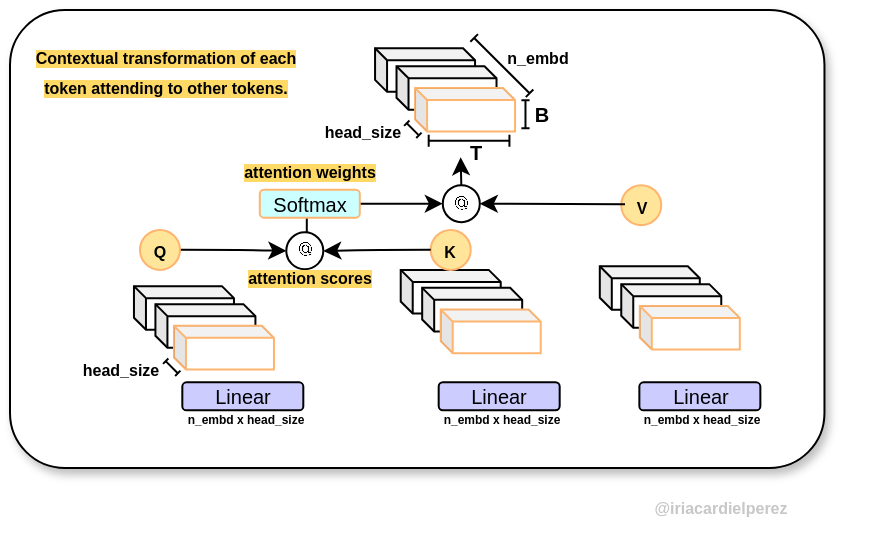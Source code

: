 <mxfile scale="1" border="5">
    <diagram name="Page-1" id="9CptkLMM0ztSRVp6YB5i">
        <mxGraphModel dx="1363" dy="779" grid="0" gridSize="10" guides="1" tooltips="1" connect="1" arrows="1" fold="1" page="1" pageScale="1" pageWidth="827" pageHeight="583" background="#FFFFFF" math="1" shadow="0">
            <root>
                <mxCell id="0"/>
                <mxCell id="1" parent="0"/>
                <mxCell id="IWCZdA42NEQNfxDkU8em-257" value="" style="edgeStyle=orthogonalEdgeStyle;curved=1;rounded=0;orthogonalLoop=1;jettySize=auto;html=1;entryX=0.47;entryY=1.071;entryDx=0;entryDy=0;entryPerimeter=0;" parent="1" edge="1">
                    <mxGeometry relative="1" as="geometry">
                        <mxPoint x="516.31" y="400.28" as="sourcePoint"/>
                    </mxGeometry>
                </mxCell>
                <mxCell id="IWCZdA42NEQNfxDkU8em-532" value="&lt;b style=&quot;&quot;&gt;&lt;font style=&quot;font-size: 8px; color: rgb(199, 199, 199);&quot;&gt;@iriacardielperez&lt;/font&gt;&lt;/b&gt;" style="text;html=1;align=center;verticalAlign=middle;whiteSpace=wrap;rounded=0;rotation=0;" parent="1" vertex="1">
                    <mxGeometry x="300.93" y="244" width="148.77" height="43" as="geometry"/>
                </mxCell>
                <mxCell id="143" value="" style="rounded=1;whiteSpace=wrap;html=1;shadow=1;arcSize=12;" vertex="1" parent="1">
                    <mxGeometry x="20" y="18" width="407.23" height="229" as="geometry"/>
                </mxCell>
                <mxCell id="144" value="" style="shape=cube;whiteSpace=wrap;html=1;boundedLbl=1;backgroundOutline=1;darkOpacity=0.05;darkOpacity2=0.1;size=6;direction=east;rotation=0;" vertex="1" parent="1">
                    <mxGeometry x="215.36" y="147.94" width="50" height="21.81" as="geometry"/>
                </mxCell>
                <mxCell id="145" value="" style="shape=cube;whiteSpace=wrap;html=1;boundedLbl=1;backgroundOutline=1;darkOpacity=0.05;darkOpacity2=0.1;size=6;direction=east;rotation=0;" vertex="1" parent="1">
                    <mxGeometry x="226.09" y="156.93" width="50" height="21.81" as="geometry"/>
                </mxCell>
                <mxCell id="146" value="" style="shape=cube;whiteSpace=wrap;html=1;boundedLbl=1;backgroundOutline=1;darkOpacity=0.05;darkOpacity2=0.1;size=6;direction=east;rotation=0;strokeColor=#FFB570;" vertex="1" parent="1">
                    <mxGeometry x="235.36" y="167.79" width="50" height="21.81" as="geometry"/>
                </mxCell>
                <mxCell id="147" value="" style="shape=cube;whiteSpace=wrap;html=1;boundedLbl=1;backgroundOutline=1;darkOpacity=0.05;darkOpacity2=0.1;size=6;direction=east;rotation=0;" vertex="1" parent="1">
                    <mxGeometry x="314.9" y="146.09" width="50" height="21.81" as="geometry"/>
                </mxCell>
                <mxCell id="148" value="" style="shape=cube;whiteSpace=wrap;html=1;boundedLbl=1;backgroundOutline=1;darkOpacity=0.05;darkOpacity2=0.1;size=6;direction=east;rotation=0;" vertex="1" parent="1">
                    <mxGeometry x="325.63" y="155.08" width="50" height="21.81" as="geometry"/>
                </mxCell>
                <mxCell id="149" value="" style="shape=cube;whiteSpace=wrap;html=1;boundedLbl=1;backgroundOutline=1;darkOpacity=0.05;darkOpacity2=0.1;size=6;direction=east;rotation=0;strokeColor=#FFB570;" vertex="1" parent="1">
                    <mxGeometry x="334.9" y="165.94" width="50" height="21.81" as="geometry"/>
                </mxCell>
                <mxCell id="150" value="&lt;font style=&quot;font-size: 8px;&quot;&gt;&lt;b style=&quot;&quot;&gt;V&lt;/b&gt;&lt;/font&gt;" style="ellipse;whiteSpace=wrap;html=1;fillColor=#FFE599;align=center;strokeColor=#FFB570;" vertex="1" parent="1">
                    <mxGeometry x="325.63" y="105.57" width="20" height="20" as="geometry"/>
                </mxCell>
                <mxCell id="151" value="&lt;font style=&quot;font-size: 8px;&quot;&gt;$$@$$&lt;/font&gt;" style="ellipse;whiteSpace=wrap;html=1;align=center;" vertex="1" parent="1">
                    <mxGeometry x="236.4" y="105.57" width="18.5" height="18.5" as="geometry"/>
                </mxCell>
                <mxCell id="152" style="edgeStyle=orthogonalEdgeStyle;curved=1;rounded=0;orthogonalLoop=1;jettySize=auto;html=1;entryX=0;entryY=0.5;entryDx=0;entryDy=0;exitX=1;exitY=0.5;exitDx=0;exitDy=0;" edge="1" parent="1" source="171" target="151">
                    <mxGeometry relative="1" as="geometry">
                        <mxPoint x="114.9" y="146.68" as="sourcePoint"/>
                        <mxPoint x="167.9" y="146.68" as="targetPoint"/>
                    </mxGeometry>
                </mxCell>
                <mxCell id="153" value="" style="edgeStyle=orthogonalEdgeStyle;curved=1;rounded=0;orthogonalLoop=1;jettySize=auto;html=1;exitX=0.5;exitY=0;exitDx=0;exitDy=0;" edge="1" parent="1" source="151">
                    <mxGeometry relative="1" as="geometry">
                        <mxPoint x="245.33" y="91.63" as="targetPoint"/>
                        <mxPoint x="345.9" y="128.68" as="sourcePoint"/>
                    </mxGeometry>
                </mxCell>
                <mxCell id="154" value="" style="shape=crossbar;whiteSpace=wrap;html=1;rounded=1;direction=south;" vertex="1" parent="1">
                    <mxGeometry x="275.7" y="63.14" width="4.08" height="14" as="geometry"/>
                </mxCell>
                <mxCell id="155" value="" style="shape=crossbar;whiteSpace=wrap;html=1;rounded=1;direction=south;rotation=-45;" vertex="1" parent="1">
                    <mxGeometry x="219.53" y="73.36" width="3.77" height="8.56" as="geometry"/>
                </mxCell>
                <mxCell id="156" value="&lt;span style=&quot;font-size: 10px;&quot;&gt;&lt;b&gt;B&lt;/b&gt;&lt;/span&gt;" style="text;html=1;align=center;verticalAlign=middle;whiteSpace=wrap;rounded=0;" vertex="1" parent="1">
                    <mxGeometry x="276.27" y="55.14" width="19.54" height="30" as="geometry"/>
                </mxCell>
                <mxCell id="157" value="&lt;b style=&quot;&quot;&gt;&lt;font style=&quot;font-size: 8px;&quot;&gt;head_size&lt;/font&gt;&lt;/b&gt;" style="text;html=1;align=center;verticalAlign=middle;whiteSpace=wrap;rounded=0;" vertex="1" parent="1">
                    <mxGeometry x="176.65" y="70.14" width="39.11" height="15" as="geometry"/>
                </mxCell>
                <mxCell id="158" value="" style="shape=crossbar;whiteSpace=wrap;html=1;rounded=1;direction=south;rotation=-90;" vertex="1" parent="1">
                    <mxGeometry x="246.53" y="63.14" width="6" height="40.37" as="geometry"/>
                </mxCell>
                <mxCell id="159" value="&lt;span style=&quot;font-size: 10px;&quot;&gt;&lt;b&gt;T&lt;/b&gt;&lt;/span&gt;" style="text;html=1;align=center;verticalAlign=middle;whiteSpace=wrap;rounded=0;" vertex="1" parent="1">
                    <mxGeometry x="228.03" y="78.92" width="50" height="20" as="geometry"/>
                </mxCell>
                <mxCell id="160" value="" style="shape=cube;whiteSpace=wrap;html=1;boundedLbl=1;backgroundOutline=1;darkOpacity=0.05;darkOpacity2=0.1;size=6;direction=east;rotation=0;" vertex="1" parent="1">
                    <mxGeometry x="202.53" y="37.11" width="50" height="21.81" as="geometry"/>
                </mxCell>
                <mxCell id="161" value="" style="shape=crossbar;whiteSpace=wrap;html=1;rounded=1;direction=south;rotation=-45;" vertex="1" parent="1">
                    <mxGeometry x="263.26" y="26.23" width="5.34" height="39.16" as="geometry"/>
                </mxCell>
                <mxCell id="162" value="&lt;b style=&quot;&quot;&gt;&lt;font style=&quot;font-size: 8px;&quot;&gt;n_embd&lt;/font&gt;&lt;/b&gt;" style="text;html=1;align=center;verticalAlign=middle;whiteSpace=wrap;rounded=0;" vertex="1" parent="1">
                    <mxGeometry x="243.88" y="33.23" width="80" height="15" as="geometry"/>
                </mxCell>
                <mxCell id="163" value="" style="shape=cube;whiteSpace=wrap;html=1;boundedLbl=1;backgroundOutline=1;darkOpacity=0.05;darkOpacity2=0.1;size=6;direction=east;rotation=0;" vertex="1" parent="1">
                    <mxGeometry x="213.26" y="46.1" width="50" height="21.81" as="geometry"/>
                </mxCell>
                <mxCell id="164" value="" style="shape=cube;whiteSpace=wrap;html=1;boundedLbl=1;backgroundOutline=1;darkOpacity=0.05;darkOpacity2=0.1;size=6;direction=east;rotation=0;strokeColor=#FFB570;" vertex="1" parent="1">
                    <mxGeometry x="222.53" y="56.96" width="50" height="21.81" as="geometry"/>
                </mxCell>
                <mxCell id="165" style="edgeStyle=orthogonalEdgeStyle;curved=1;rounded=0;orthogonalLoop=1;jettySize=auto;html=1;entryX=0;entryY=0.5;entryDx=0;entryDy=0;" edge="1" parent="1" source="166" target="170">
                    <mxGeometry relative="1" as="geometry"/>
                </mxCell>
                <mxCell id="166" value="&lt;font style=&quot;font-size: 8px;&quot;&gt;&lt;b style=&quot;&quot;&gt;Q&lt;/b&gt;&lt;/font&gt;" style="ellipse;whiteSpace=wrap;html=1;fillColor=#FFE599;align=center;strokeColor=#FFB570;" vertex="1" parent="1">
                    <mxGeometry x="84.98" y="127.94" width="20" height="20" as="geometry"/>
                </mxCell>
                <mxCell id="167" value="&lt;font style=&quot;font-size: 8px;&quot;&gt;&lt;b style=&quot;&quot;&gt;K&lt;/b&gt;&lt;/font&gt;" style="ellipse;whiteSpace=wrap;html=1;fillColor=#FFE599;align=center;strokeColor=#FFB570;" vertex="1" parent="1">
                    <mxGeometry x="230.36" y="127.94" width="20" height="20" as="geometry"/>
                </mxCell>
                <mxCell id="168" value="" style="edgeStyle=orthogonalEdgeStyle;curved=1;rounded=0;orthogonalLoop=1;jettySize=auto;html=1;" edge="1" parent="1" source="167" target="170">
                    <mxGeometry relative="1" as="geometry">
                        <mxPoint x="164.9" y="89.82" as="targetPoint"/>
                        <mxPoint x="229.9" y="125.82" as="sourcePoint"/>
                    </mxGeometry>
                </mxCell>
                <mxCell id="169" value="" style="edgeStyle=orthogonalEdgeStyle;curved=1;rounded=0;orthogonalLoop=1;jettySize=auto;html=1;entryX=0.47;entryY=1.071;entryDx=0;entryDy=0;entryPerimeter=0;" edge="1" parent="1" source="170" target="171">
                    <mxGeometry relative="1" as="geometry">
                        <Array as="points">
                            <mxPoint x="167.9" y="105.68"/>
                        </Array>
                    </mxGeometry>
                </mxCell>
                <mxCell id="170" value="&lt;font style=&quot;font-size: 8px;&quot;&gt;$$@$$&lt;/font&gt;" style="ellipse;whiteSpace=wrap;html=1;align=center;" vertex="1" parent="1">
                    <mxGeometry x="158.15" y="129.16" width="18.5" height="18.5" as="geometry"/>
                </mxCell>
                <mxCell id="171" value="&lt;font style=&quot;font-size: 10px;&quot;&gt;Softmax&lt;/font&gt;" style="rounded=1;whiteSpace=wrap;html=1;fillColor=#CCFFFF;strokeColor=#FFB570;" vertex="1" parent="1">
                    <mxGeometry x="144.9" y="107.82" width="50" height="14" as="geometry"/>
                </mxCell>
                <mxCell id="172" value="" style="edgeStyle=orthogonalEdgeStyle;curved=1;rounded=0;orthogonalLoop=1;jettySize=auto;html=1;entryX=1;entryY=0.5;entryDx=0;entryDy=0;exitX=0.093;exitY=0.476;exitDx=0;exitDy=0;exitPerimeter=0;" edge="1" parent="1" source="150" target="151">
                    <mxGeometry relative="1" as="geometry">
                        <mxPoint x="272.63" y="112.68" as="targetPoint"/>
                        <mxPoint x="325.63" y="113.68" as="sourcePoint"/>
                    </mxGeometry>
                </mxCell>
                <mxCell id="173" value="" style="shape=crossbar;whiteSpace=wrap;html=1;rounded=1;direction=south;rotation=-45;" vertex="1" parent="1">
                    <mxGeometry x="98.98" y="192.33" width="3.77" height="8.56" as="geometry"/>
                </mxCell>
                <mxCell id="174" value="&lt;b style=&quot;&quot;&gt;&lt;font style=&quot;font-size: 8px;&quot;&gt;head_size&lt;/font&gt;&lt;/b&gt;" style="text;html=1;align=center;verticalAlign=middle;whiteSpace=wrap;rounded=0;" vertex="1" parent="1">
                    <mxGeometry x="56.1" y="189.11" width="39.11" height="15" as="geometry"/>
                </mxCell>
                <mxCell id="175" value="" style="shape=cube;whiteSpace=wrap;html=1;boundedLbl=1;backgroundOutline=1;darkOpacity=0.05;darkOpacity2=0.1;size=6;direction=east;rotation=0;" vertex="1" parent="1">
                    <mxGeometry x="81.98" y="156.08" width="50" height="21.81" as="geometry"/>
                </mxCell>
                <mxCell id="176" value="" style="shape=cube;whiteSpace=wrap;html=1;boundedLbl=1;backgroundOutline=1;darkOpacity=0.05;darkOpacity2=0.1;size=6;direction=east;rotation=0;" vertex="1" parent="1">
                    <mxGeometry x="92.71" y="165.07" width="50" height="21.81" as="geometry"/>
                </mxCell>
                <mxCell id="177" value="" style="shape=cube;whiteSpace=wrap;html=1;boundedLbl=1;backgroundOutline=1;darkOpacity=0.05;darkOpacity2=0.1;size=6;direction=east;rotation=0;strokeColor=#FFB570;" vertex="1" parent="1">
                    <mxGeometry x="101.98" y="175.93" width="50" height="21.81" as="geometry"/>
                </mxCell>
                <mxCell id="178" value="&lt;font style=&quot;font-size: 10px;&quot;&gt;Linear&lt;/font&gt;" style="rounded=1;whiteSpace=wrap;html=1;fillColor=#CCCCFF;" vertex="1" parent="1">
                    <mxGeometry x="106.16" y="204.18" width="60.5" height="14" as="geometry"/>
                </mxCell>
                <mxCell id="179" value="&lt;b style=&quot;&quot;&gt;&lt;font style=&quot;font-size: 6px;&quot;&gt;n_embd x head_size&lt;/font&gt;&lt;/b&gt;" style="text;html=1;align=center;verticalAlign=middle;whiteSpace=wrap;rounded=0;" vertex="1" parent="1">
                    <mxGeometry x="102.75" y="213.68" width="70" height="15" as="geometry"/>
                </mxCell>
                <mxCell id="180" value="&lt;b style=&quot;&quot;&gt;&lt;font style=&quot;font-size: 8px; background-color: rgb(255, 217, 102);&quot;&gt;attention scores&lt;/font&gt;&lt;/b&gt;" style="text;html=1;align=center;verticalAlign=middle;whiteSpace=wrap;rounded=0;" vertex="1" parent="1">
                    <mxGeometry x="134.08" y="143.8" width="71.65" height="15" as="geometry"/>
                </mxCell>
                <mxCell id="181" value="&lt;b style=&quot;&quot;&gt;&lt;font style=&quot;font-size: 8px; background-color: rgb(255, 217, 102);&quot;&gt;attention weights&lt;/font&gt;&lt;/b&gt;" style="text;html=1;align=center;verticalAlign=middle;whiteSpace=wrap;rounded=0;" vertex="1" parent="1">
                    <mxGeometry x="134.08" y="90.57" width="71.65" height="15" as="geometry"/>
                </mxCell>
                <mxCell id="182" value="&lt;font style=&quot;font-size: 10px;&quot;&gt;Linear&lt;/font&gt;" style="rounded=1;whiteSpace=wrap;html=1;fillColor=#CCCCFF;" vertex="1" parent="1">
                    <mxGeometry x="234.34" y="204.11" width="60.5" height="14" as="geometry"/>
                </mxCell>
                <mxCell id="183" value="&lt;b style=&quot;&quot;&gt;&lt;font style=&quot;font-size: 6px;&quot;&gt;n_embd x head_size&lt;/font&gt;&lt;/b&gt;" style="text;html=1;align=center;verticalAlign=middle;whiteSpace=wrap;rounded=0;" vertex="1" parent="1">
                    <mxGeometry x="230.93" y="213.61" width="70" height="15" as="geometry"/>
                </mxCell>
                <mxCell id="184" value="&lt;font style=&quot;font-size: 10px;&quot;&gt;Linear&lt;/font&gt;" style="rounded=1;whiteSpace=wrap;html=1;fillColor=#CCCCFF;" vertex="1" parent="1">
                    <mxGeometry x="334.68" y="204.18" width="60.5" height="14" as="geometry"/>
                </mxCell>
                <mxCell id="185" value="&lt;b style=&quot;&quot;&gt;&lt;font style=&quot;font-size: 6px;&quot;&gt;n_embd x head_size&lt;/font&gt;&lt;/b&gt;" style="text;html=1;align=center;verticalAlign=middle;whiteSpace=wrap;rounded=0;" vertex="1" parent="1">
                    <mxGeometry x="331.27" y="213.68" width="70" height="15" as="geometry"/>
                </mxCell>
                <mxCell id="186" value="&lt;b style=&quot;&quot;&gt;&lt;font style=&quot;font-size: 8px; background-color: rgb(255, 217, 102);&quot;&gt;Contextual transformation of each token attending to other tokens.&lt;/font&gt;&lt;/b&gt;&lt;div&gt;&lt;b style=&quot;&quot;&gt;&lt;font style=&quot;font-size: 8px; background-color: rgb(255, 217, 102);&quot;&gt;&lt;br&gt;&lt;/font&gt;&lt;/b&gt;&lt;/div&gt;&lt;div&gt;&lt;br&gt;&lt;/div&gt;&lt;div&gt;&lt;b style=&quot;&quot;&gt;&lt;font style=&quot;font-size: 8px; background-color: rgb(255, 217, 102);&quot;&gt;&lt;br&gt;&lt;/font&gt;&lt;/b&gt;&lt;/div&gt;&lt;div&gt;&lt;br&gt;&lt;/div&gt;" style="text;html=1;align=center;verticalAlign=middle;whiteSpace=wrap;rounded=0;" vertex="1" parent="1">
                    <mxGeometry x="27" y="55.14" width="142.06" height="42.89" as="geometry"/>
                </mxCell>
            </root>
        </mxGraphModel>
    </diagram>
</mxfile>
